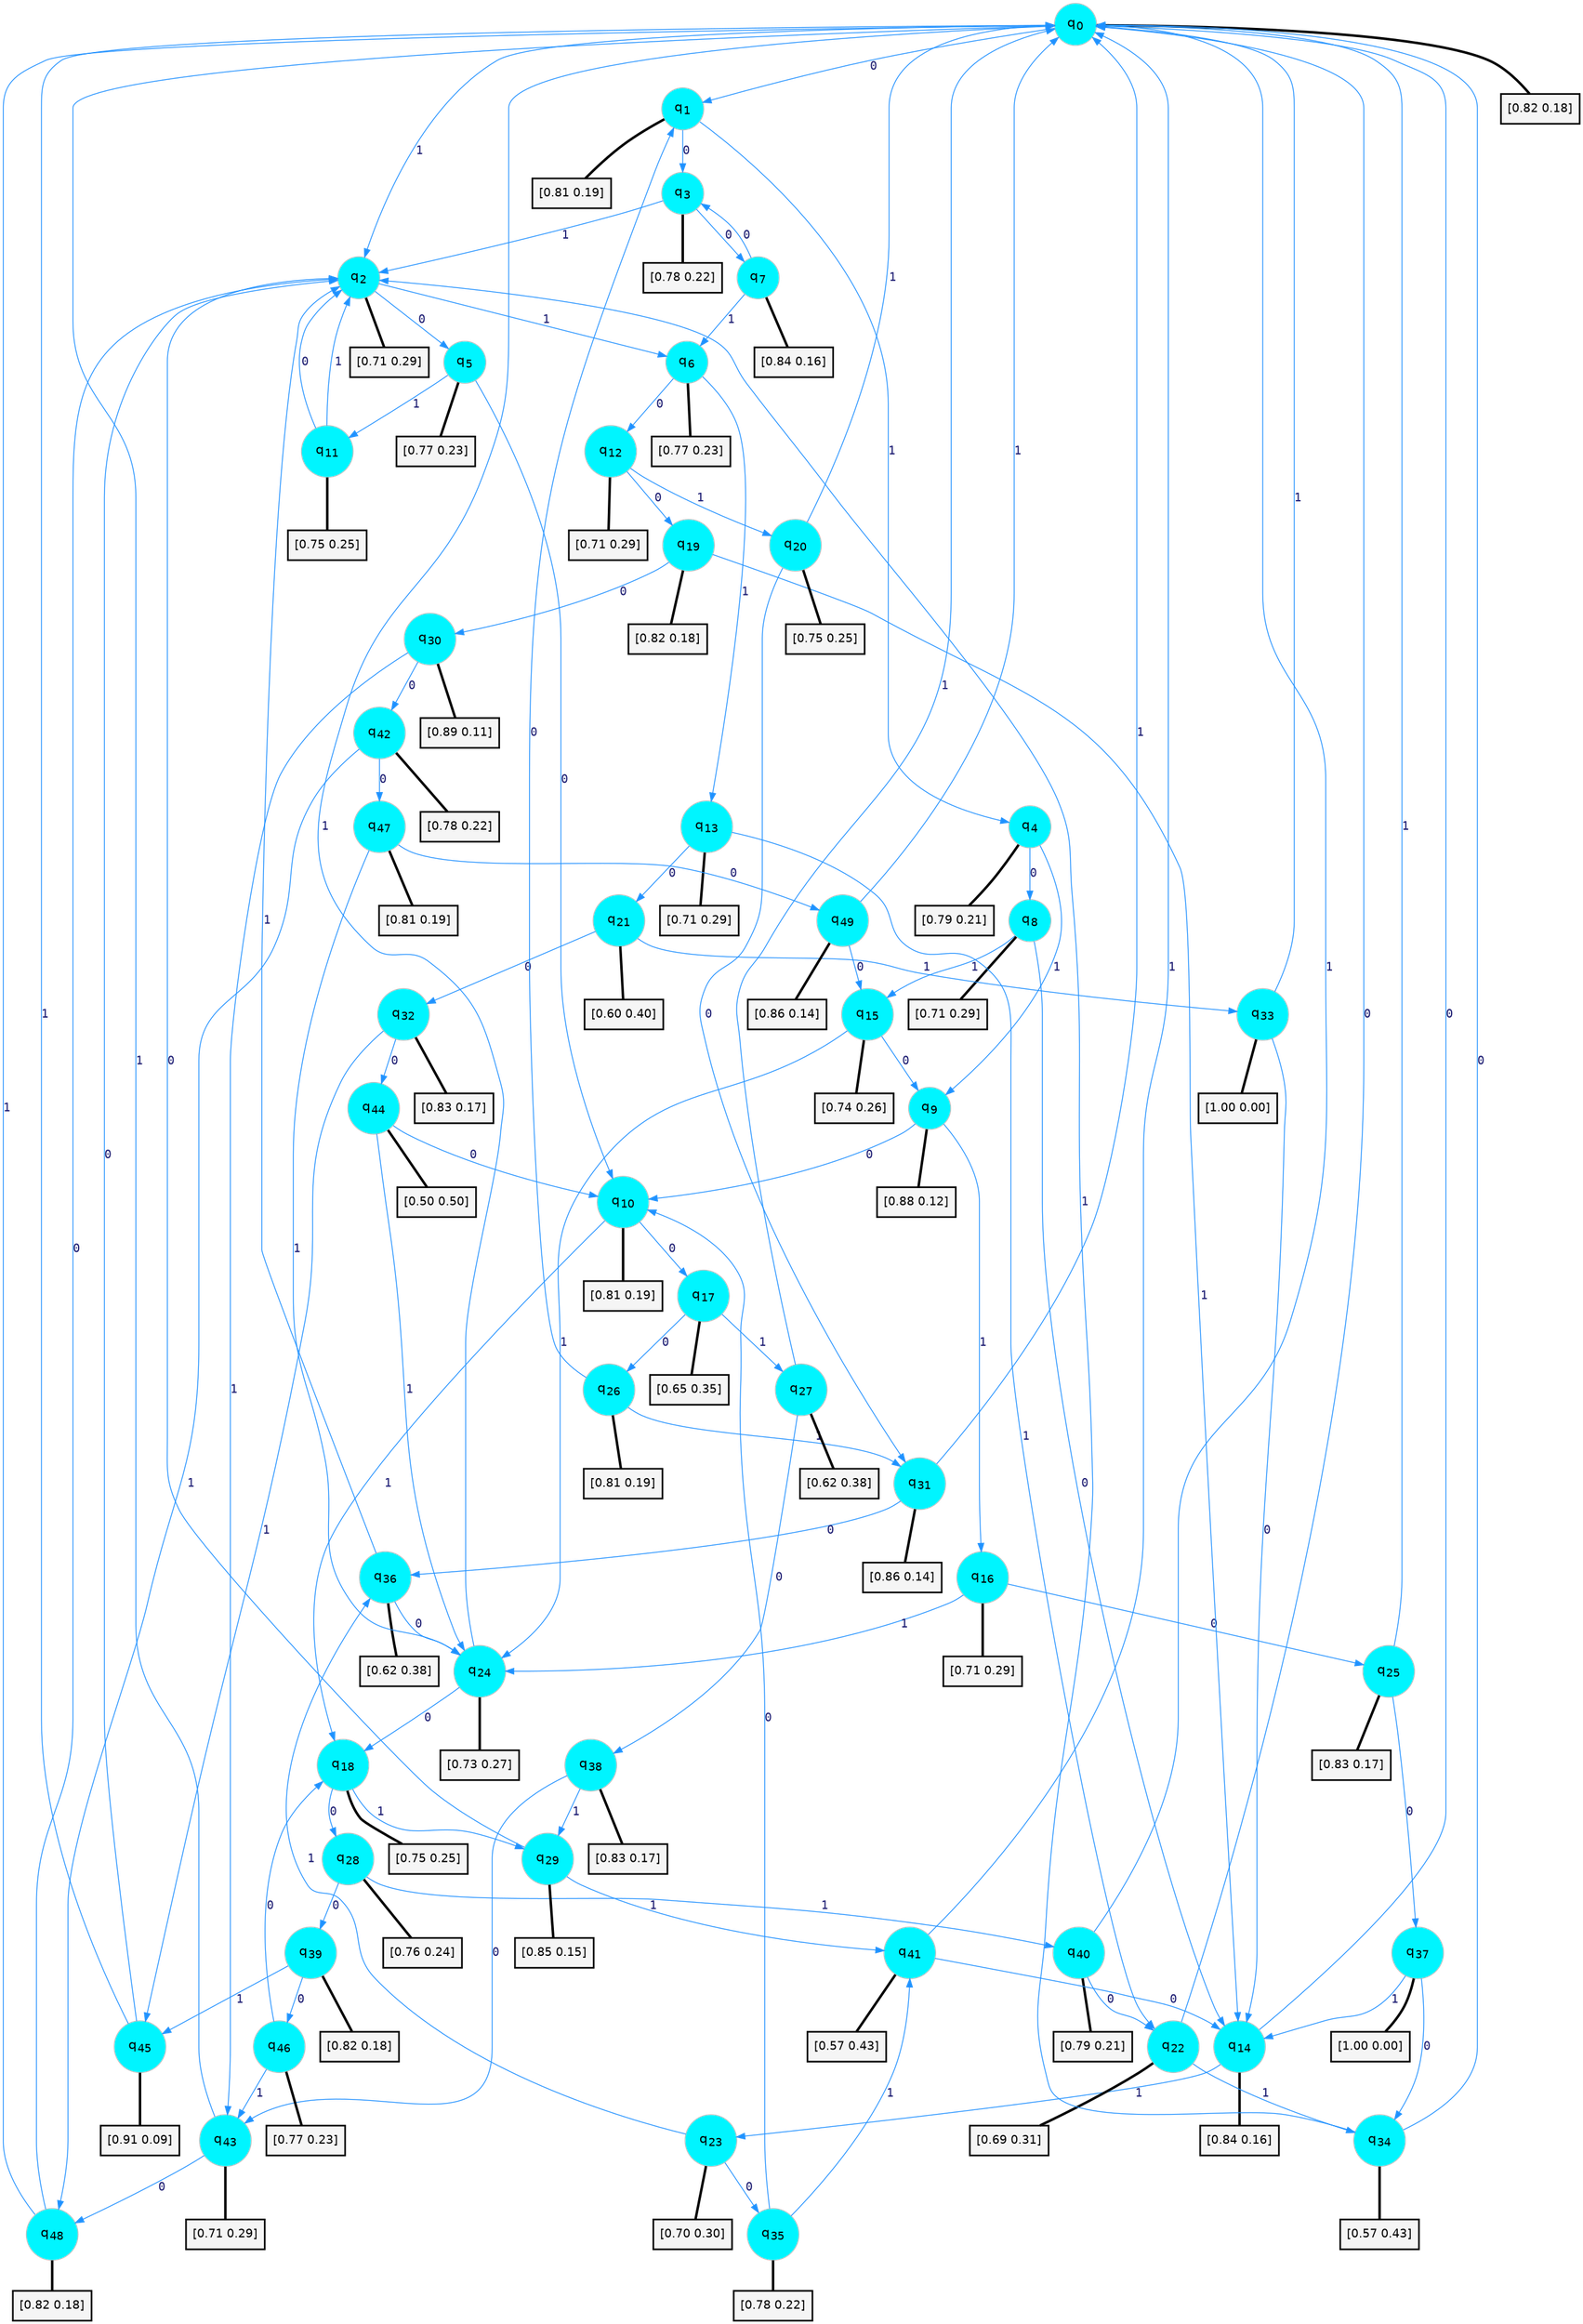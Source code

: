 digraph G {
graph [
bgcolor=transparent, dpi=300, rankdir=TD, size="40,25"];
node [
color=gray, fillcolor=turquoise1, fontcolor=black, fontname=Helvetica, fontsize=16, fontweight=bold, shape=circle, style=filled];
edge [
arrowsize=1, color=dodgerblue1, fontcolor=midnightblue, fontname=courier, fontweight=bold, penwidth=1, style=solid, weight=20];
0[label=<q<SUB>0</SUB>>];
1[label=<q<SUB>1</SUB>>];
2[label=<q<SUB>2</SUB>>];
3[label=<q<SUB>3</SUB>>];
4[label=<q<SUB>4</SUB>>];
5[label=<q<SUB>5</SUB>>];
6[label=<q<SUB>6</SUB>>];
7[label=<q<SUB>7</SUB>>];
8[label=<q<SUB>8</SUB>>];
9[label=<q<SUB>9</SUB>>];
10[label=<q<SUB>10</SUB>>];
11[label=<q<SUB>11</SUB>>];
12[label=<q<SUB>12</SUB>>];
13[label=<q<SUB>13</SUB>>];
14[label=<q<SUB>14</SUB>>];
15[label=<q<SUB>15</SUB>>];
16[label=<q<SUB>16</SUB>>];
17[label=<q<SUB>17</SUB>>];
18[label=<q<SUB>18</SUB>>];
19[label=<q<SUB>19</SUB>>];
20[label=<q<SUB>20</SUB>>];
21[label=<q<SUB>21</SUB>>];
22[label=<q<SUB>22</SUB>>];
23[label=<q<SUB>23</SUB>>];
24[label=<q<SUB>24</SUB>>];
25[label=<q<SUB>25</SUB>>];
26[label=<q<SUB>26</SUB>>];
27[label=<q<SUB>27</SUB>>];
28[label=<q<SUB>28</SUB>>];
29[label=<q<SUB>29</SUB>>];
30[label=<q<SUB>30</SUB>>];
31[label=<q<SUB>31</SUB>>];
32[label=<q<SUB>32</SUB>>];
33[label=<q<SUB>33</SUB>>];
34[label=<q<SUB>34</SUB>>];
35[label=<q<SUB>35</SUB>>];
36[label=<q<SUB>36</SUB>>];
37[label=<q<SUB>37</SUB>>];
38[label=<q<SUB>38</SUB>>];
39[label=<q<SUB>39</SUB>>];
40[label=<q<SUB>40</SUB>>];
41[label=<q<SUB>41</SUB>>];
42[label=<q<SUB>42</SUB>>];
43[label=<q<SUB>43</SUB>>];
44[label=<q<SUB>44</SUB>>];
45[label=<q<SUB>45</SUB>>];
46[label=<q<SUB>46</SUB>>];
47[label=<q<SUB>47</SUB>>];
48[label=<q<SUB>48</SUB>>];
49[label=<q<SUB>49</SUB>>];
50[label="[0.82 0.18]", shape=box,fontcolor=black, fontname=Helvetica, fontsize=14, penwidth=2, fillcolor=whitesmoke,color=black];
51[label="[0.81 0.19]", shape=box,fontcolor=black, fontname=Helvetica, fontsize=14, penwidth=2, fillcolor=whitesmoke,color=black];
52[label="[0.71 0.29]", shape=box,fontcolor=black, fontname=Helvetica, fontsize=14, penwidth=2, fillcolor=whitesmoke,color=black];
53[label="[0.78 0.22]", shape=box,fontcolor=black, fontname=Helvetica, fontsize=14, penwidth=2, fillcolor=whitesmoke,color=black];
54[label="[0.79 0.21]", shape=box,fontcolor=black, fontname=Helvetica, fontsize=14, penwidth=2, fillcolor=whitesmoke,color=black];
55[label="[0.77 0.23]", shape=box,fontcolor=black, fontname=Helvetica, fontsize=14, penwidth=2, fillcolor=whitesmoke,color=black];
56[label="[0.77 0.23]", shape=box,fontcolor=black, fontname=Helvetica, fontsize=14, penwidth=2, fillcolor=whitesmoke,color=black];
57[label="[0.84 0.16]", shape=box,fontcolor=black, fontname=Helvetica, fontsize=14, penwidth=2, fillcolor=whitesmoke,color=black];
58[label="[0.71 0.29]", shape=box,fontcolor=black, fontname=Helvetica, fontsize=14, penwidth=2, fillcolor=whitesmoke,color=black];
59[label="[0.88 0.12]", shape=box,fontcolor=black, fontname=Helvetica, fontsize=14, penwidth=2, fillcolor=whitesmoke,color=black];
60[label="[0.81 0.19]", shape=box,fontcolor=black, fontname=Helvetica, fontsize=14, penwidth=2, fillcolor=whitesmoke,color=black];
61[label="[0.75 0.25]", shape=box,fontcolor=black, fontname=Helvetica, fontsize=14, penwidth=2, fillcolor=whitesmoke,color=black];
62[label="[0.71 0.29]", shape=box,fontcolor=black, fontname=Helvetica, fontsize=14, penwidth=2, fillcolor=whitesmoke,color=black];
63[label="[0.71 0.29]", shape=box,fontcolor=black, fontname=Helvetica, fontsize=14, penwidth=2, fillcolor=whitesmoke,color=black];
64[label="[0.84 0.16]", shape=box,fontcolor=black, fontname=Helvetica, fontsize=14, penwidth=2, fillcolor=whitesmoke,color=black];
65[label="[0.74 0.26]", shape=box,fontcolor=black, fontname=Helvetica, fontsize=14, penwidth=2, fillcolor=whitesmoke,color=black];
66[label="[0.71 0.29]", shape=box,fontcolor=black, fontname=Helvetica, fontsize=14, penwidth=2, fillcolor=whitesmoke,color=black];
67[label="[0.65 0.35]", shape=box,fontcolor=black, fontname=Helvetica, fontsize=14, penwidth=2, fillcolor=whitesmoke,color=black];
68[label="[0.75 0.25]", shape=box,fontcolor=black, fontname=Helvetica, fontsize=14, penwidth=2, fillcolor=whitesmoke,color=black];
69[label="[0.82 0.18]", shape=box,fontcolor=black, fontname=Helvetica, fontsize=14, penwidth=2, fillcolor=whitesmoke,color=black];
70[label="[0.75 0.25]", shape=box,fontcolor=black, fontname=Helvetica, fontsize=14, penwidth=2, fillcolor=whitesmoke,color=black];
71[label="[0.60 0.40]", shape=box,fontcolor=black, fontname=Helvetica, fontsize=14, penwidth=2, fillcolor=whitesmoke,color=black];
72[label="[0.69 0.31]", shape=box,fontcolor=black, fontname=Helvetica, fontsize=14, penwidth=2, fillcolor=whitesmoke,color=black];
73[label="[0.70 0.30]", shape=box,fontcolor=black, fontname=Helvetica, fontsize=14, penwidth=2, fillcolor=whitesmoke,color=black];
74[label="[0.73 0.27]", shape=box,fontcolor=black, fontname=Helvetica, fontsize=14, penwidth=2, fillcolor=whitesmoke,color=black];
75[label="[0.83 0.17]", shape=box,fontcolor=black, fontname=Helvetica, fontsize=14, penwidth=2, fillcolor=whitesmoke,color=black];
76[label="[0.81 0.19]", shape=box,fontcolor=black, fontname=Helvetica, fontsize=14, penwidth=2, fillcolor=whitesmoke,color=black];
77[label="[0.62 0.38]", shape=box,fontcolor=black, fontname=Helvetica, fontsize=14, penwidth=2, fillcolor=whitesmoke,color=black];
78[label="[0.76 0.24]", shape=box,fontcolor=black, fontname=Helvetica, fontsize=14, penwidth=2, fillcolor=whitesmoke,color=black];
79[label="[0.85 0.15]", shape=box,fontcolor=black, fontname=Helvetica, fontsize=14, penwidth=2, fillcolor=whitesmoke,color=black];
80[label="[0.89 0.11]", shape=box,fontcolor=black, fontname=Helvetica, fontsize=14, penwidth=2, fillcolor=whitesmoke,color=black];
81[label="[0.86 0.14]", shape=box,fontcolor=black, fontname=Helvetica, fontsize=14, penwidth=2, fillcolor=whitesmoke,color=black];
82[label="[0.83 0.17]", shape=box,fontcolor=black, fontname=Helvetica, fontsize=14, penwidth=2, fillcolor=whitesmoke,color=black];
83[label="[1.00 0.00]", shape=box,fontcolor=black, fontname=Helvetica, fontsize=14, penwidth=2, fillcolor=whitesmoke,color=black];
84[label="[0.57 0.43]", shape=box,fontcolor=black, fontname=Helvetica, fontsize=14, penwidth=2, fillcolor=whitesmoke,color=black];
85[label="[0.78 0.22]", shape=box,fontcolor=black, fontname=Helvetica, fontsize=14, penwidth=2, fillcolor=whitesmoke,color=black];
86[label="[0.62 0.38]", shape=box,fontcolor=black, fontname=Helvetica, fontsize=14, penwidth=2, fillcolor=whitesmoke,color=black];
87[label="[1.00 0.00]", shape=box,fontcolor=black, fontname=Helvetica, fontsize=14, penwidth=2, fillcolor=whitesmoke,color=black];
88[label="[0.83 0.17]", shape=box,fontcolor=black, fontname=Helvetica, fontsize=14, penwidth=2, fillcolor=whitesmoke,color=black];
89[label="[0.82 0.18]", shape=box,fontcolor=black, fontname=Helvetica, fontsize=14, penwidth=2, fillcolor=whitesmoke,color=black];
90[label="[0.79 0.21]", shape=box,fontcolor=black, fontname=Helvetica, fontsize=14, penwidth=2, fillcolor=whitesmoke,color=black];
91[label="[0.57 0.43]", shape=box,fontcolor=black, fontname=Helvetica, fontsize=14, penwidth=2, fillcolor=whitesmoke,color=black];
92[label="[0.78 0.22]", shape=box,fontcolor=black, fontname=Helvetica, fontsize=14, penwidth=2, fillcolor=whitesmoke,color=black];
93[label="[0.71 0.29]", shape=box,fontcolor=black, fontname=Helvetica, fontsize=14, penwidth=2, fillcolor=whitesmoke,color=black];
94[label="[0.50 0.50]", shape=box,fontcolor=black, fontname=Helvetica, fontsize=14, penwidth=2, fillcolor=whitesmoke,color=black];
95[label="[0.91 0.09]", shape=box,fontcolor=black, fontname=Helvetica, fontsize=14, penwidth=2, fillcolor=whitesmoke,color=black];
96[label="[0.77 0.23]", shape=box,fontcolor=black, fontname=Helvetica, fontsize=14, penwidth=2, fillcolor=whitesmoke,color=black];
97[label="[0.81 0.19]", shape=box,fontcolor=black, fontname=Helvetica, fontsize=14, penwidth=2, fillcolor=whitesmoke,color=black];
98[label="[0.82 0.18]", shape=box,fontcolor=black, fontname=Helvetica, fontsize=14, penwidth=2, fillcolor=whitesmoke,color=black];
99[label="[0.86 0.14]", shape=box,fontcolor=black, fontname=Helvetica, fontsize=14, penwidth=2, fillcolor=whitesmoke,color=black];
0->1 [label=0];
0->2 [label=1];
0->50 [arrowhead=none, penwidth=3,color=black];
1->3 [label=0];
1->4 [label=1];
1->51 [arrowhead=none, penwidth=3,color=black];
2->5 [label=0];
2->6 [label=1];
2->52 [arrowhead=none, penwidth=3,color=black];
3->7 [label=0];
3->2 [label=1];
3->53 [arrowhead=none, penwidth=3,color=black];
4->8 [label=0];
4->9 [label=1];
4->54 [arrowhead=none, penwidth=3,color=black];
5->10 [label=0];
5->11 [label=1];
5->55 [arrowhead=none, penwidth=3,color=black];
6->12 [label=0];
6->13 [label=1];
6->56 [arrowhead=none, penwidth=3,color=black];
7->3 [label=0];
7->6 [label=1];
7->57 [arrowhead=none, penwidth=3,color=black];
8->14 [label=0];
8->15 [label=1];
8->58 [arrowhead=none, penwidth=3,color=black];
9->10 [label=0];
9->16 [label=1];
9->59 [arrowhead=none, penwidth=3,color=black];
10->17 [label=0];
10->18 [label=1];
10->60 [arrowhead=none, penwidth=3,color=black];
11->2 [label=0];
11->2 [label=1];
11->61 [arrowhead=none, penwidth=3,color=black];
12->19 [label=0];
12->20 [label=1];
12->62 [arrowhead=none, penwidth=3,color=black];
13->21 [label=0];
13->22 [label=1];
13->63 [arrowhead=none, penwidth=3,color=black];
14->0 [label=0];
14->23 [label=1];
14->64 [arrowhead=none, penwidth=3,color=black];
15->9 [label=0];
15->24 [label=1];
15->65 [arrowhead=none, penwidth=3,color=black];
16->25 [label=0];
16->24 [label=1];
16->66 [arrowhead=none, penwidth=3,color=black];
17->26 [label=0];
17->27 [label=1];
17->67 [arrowhead=none, penwidth=3,color=black];
18->28 [label=0];
18->29 [label=1];
18->68 [arrowhead=none, penwidth=3,color=black];
19->30 [label=0];
19->14 [label=1];
19->69 [arrowhead=none, penwidth=3,color=black];
20->31 [label=0];
20->0 [label=1];
20->70 [arrowhead=none, penwidth=3,color=black];
21->32 [label=0];
21->33 [label=1];
21->71 [arrowhead=none, penwidth=3,color=black];
22->0 [label=0];
22->34 [label=1];
22->72 [arrowhead=none, penwidth=3,color=black];
23->35 [label=0];
23->36 [label=1];
23->73 [arrowhead=none, penwidth=3,color=black];
24->18 [label=0];
24->0 [label=1];
24->74 [arrowhead=none, penwidth=3,color=black];
25->37 [label=0];
25->0 [label=1];
25->75 [arrowhead=none, penwidth=3,color=black];
26->1 [label=0];
26->31 [label=1];
26->76 [arrowhead=none, penwidth=3,color=black];
27->38 [label=0];
27->0 [label=1];
27->77 [arrowhead=none, penwidth=3,color=black];
28->39 [label=0];
28->40 [label=1];
28->78 [arrowhead=none, penwidth=3,color=black];
29->2 [label=0];
29->41 [label=1];
29->79 [arrowhead=none, penwidth=3,color=black];
30->42 [label=0];
30->43 [label=1];
30->80 [arrowhead=none, penwidth=3,color=black];
31->36 [label=0];
31->0 [label=1];
31->81 [arrowhead=none, penwidth=3,color=black];
32->44 [label=0];
32->45 [label=1];
32->82 [arrowhead=none, penwidth=3,color=black];
33->14 [label=0];
33->0 [label=1];
33->83 [arrowhead=none, penwidth=3,color=black];
34->0 [label=0];
34->2 [label=1];
34->84 [arrowhead=none, penwidth=3,color=black];
35->10 [label=0];
35->41 [label=1];
35->85 [arrowhead=none, penwidth=3,color=black];
36->24 [label=0];
36->2 [label=1];
36->86 [arrowhead=none, penwidth=3,color=black];
37->34 [label=0];
37->14 [label=1];
37->87 [arrowhead=none, penwidth=3,color=black];
38->43 [label=0];
38->29 [label=1];
38->88 [arrowhead=none, penwidth=3,color=black];
39->46 [label=0];
39->45 [label=1];
39->89 [arrowhead=none, penwidth=3,color=black];
40->22 [label=0];
40->0 [label=1];
40->90 [arrowhead=none, penwidth=3,color=black];
41->14 [label=0];
41->0 [label=1];
41->91 [arrowhead=none, penwidth=3,color=black];
42->47 [label=0];
42->48 [label=1];
42->92 [arrowhead=none, penwidth=3,color=black];
43->48 [label=0];
43->0 [label=1];
43->93 [arrowhead=none, penwidth=3,color=black];
44->10 [label=0];
44->24 [label=1];
44->94 [arrowhead=none, penwidth=3,color=black];
45->2 [label=0];
45->0 [label=1];
45->95 [arrowhead=none, penwidth=3,color=black];
46->18 [label=0];
46->43 [label=1];
46->96 [arrowhead=none, penwidth=3,color=black];
47->49 [label=0];
47->24 [label=1];
47->97 [arrowhead=none, penwidth=3,color=black];
48->2 [label=0];
48->0 [label=1];
48->98 [arrowhead=none, penwidth=3,color=black];
49->15 [label=0];
49->0 [label=1];
49->99 [arrowhead=none, penwidth=3,color=black];
}

